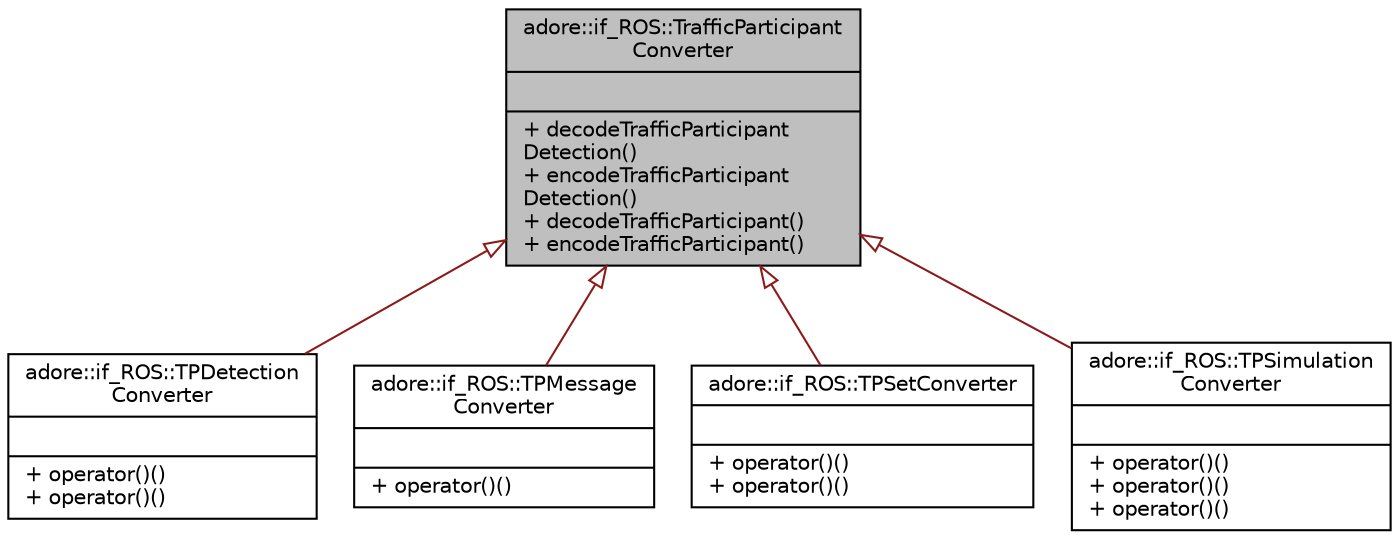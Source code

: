 digraph "adore::if_ROS::TrafficParticipantConverter"
{
 // LATEX_PDF_SIZE
  edge [fontname="Helvetica",fontsize="10",labelfontname="Helvetica",labelfontsize="10"];
  node [fontname="Helvetica",fontsize="10",shape=record];
  Node1 [label="{adore::if_ROS::TrafficParticipant\lConverter\n||+ decodeTrafficParticipant\lDetection()\l+ encodeTrafficParticipant\lDetection()\l+ decodeTrafficParticipant()\l+ encodeTrafficParticipant()\l}",height=0.2,width=0.4,color="black", fillcolor="grey75", style="filled", fontcolor="black",tooltip=" "];
  Node1 -> Node2 [dir="back",color="firebrick4",fontsize="10",style="solid",arrowtail="onormal",fontname="Helvetica"];
  Node2 [label="{adore::if_ROS::TPDetection\lConverter\n||+ operator()()\l+ operator()()\l}",height=0.2,width=0.4,color="black", fillcolor="white", style="filled",URL="$classadore_1_1if__ROS_1_1TPDetectionConverter.html",tooltip=" "];
  Node1 -> Node3 [dir="back",color="firebrick4",fontsize="10",style="solid",arrowtail="onormal",fontname="Helvetica"];
  Node3 [label="{adore::if_ROS::TPMessage\lConverter\n||+ operator()()\l}",height=0.2,width=0.4,color="black", fillcolor="white", style="filled",URL="$classadore_1_1if__ROS_1_1TPMessageConverter.html",tooltip=" "];
  Node1 -> Node4 [dir="back",color="firebrick4",fontsize="10",style="solid",arrowtail="onormal",fontname="Helvetica"];
  Node4 [label="{adore::if_ROS::TPSetConverter\n||+ operator()()\l+ operator()()\l}",height=0.2,width=0.4,color="black", fillcolor="white", style="filled",URL="$classadore_1_1if__ROS_1_1TPSetConverter.html",tooltip=" "];
  Node1 -> Node5 [dir="back",color="firebrick4",fontsize="10",style="solid",arrowtail="onormal",fontname="Helvetica"];
  Node5 [label="{adore::if_ROS::TPSimulation\lConverter\n||+ operator()()\l+ operator()()\l+ operator()()\l}",height=0.2,width=0.4,color="black", fillcolor="white", style="filled",URL="$classadore_1_1if__ROS_1_1TPSimulationConverter.html",tooltip=" "];
}

